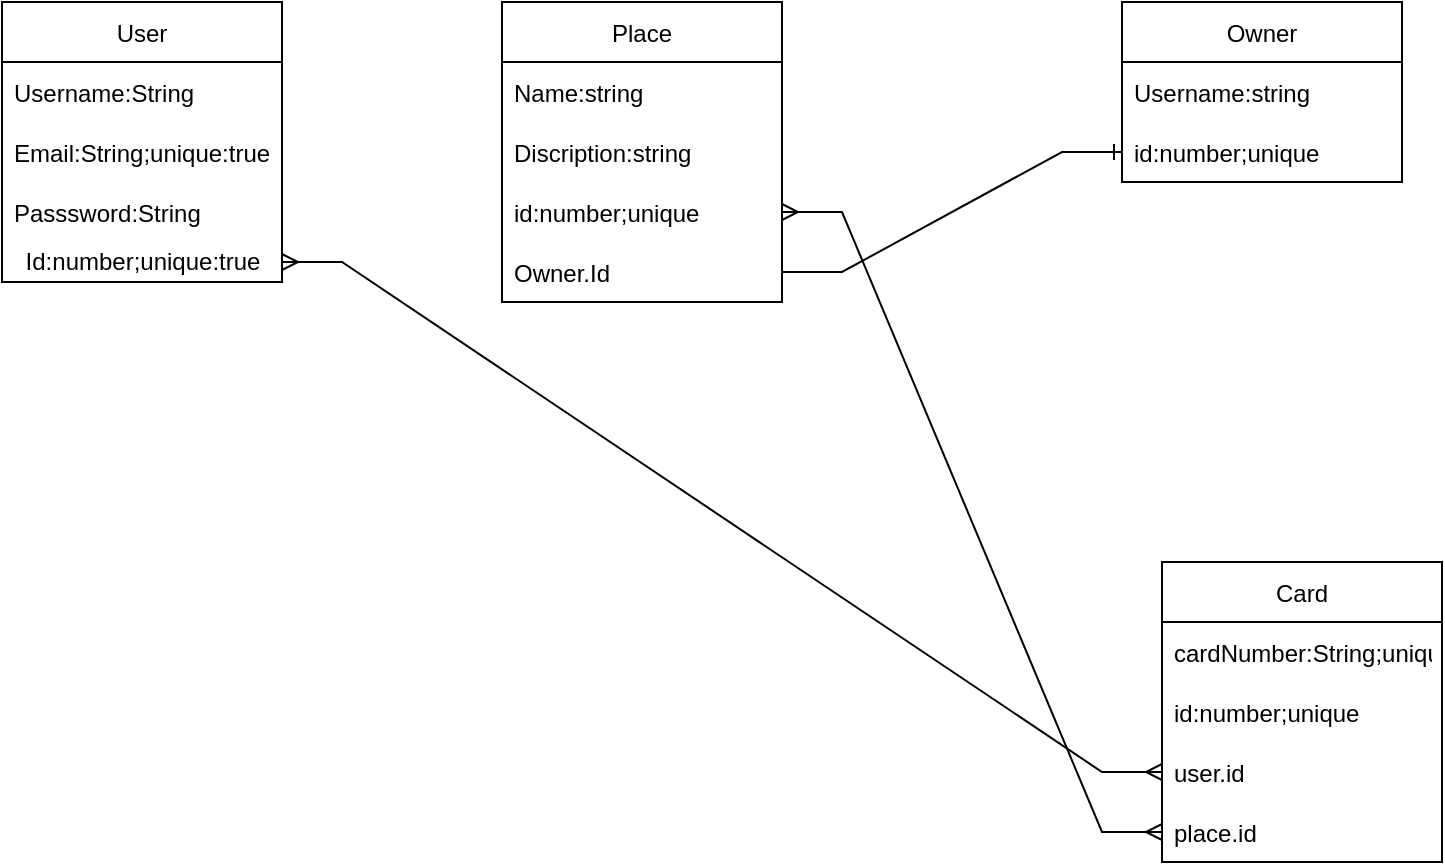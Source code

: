 <mxfile version="17.2.4" type="device"><diagram id="C5RBs43oDa-KdzZeNtuy" name="Page-1"><mxGraphModel dx="1422" dy="789" grid="1" gridSize="10" guides="1" tooltips="1" connect="1" arrows="1" fold="1" page="1" pageScale="1" pageWidth="827" pageHeight="1169" math="0" shadow="0"><root><mxCell id="WIyWlLk6GJQsqaUBKTNV-0"/><mxCell id="WIyWlLk6GJQsqaUBKTNV-1" parent="WIyWlLk6GJQsqaUBKTNV-0"/><mxCell id="Y53MPiM4IWaaeZWTqd5M-31" value="User" style="swimlane;fontStyle=0;childLayout=stackLayout;horizontal=1;startSize=30;horizontalStack=0;resizeParent=1;resizeParentMax=0;resizeLast=0;collapsible=1;marginBottom=0;" vertex="1" parent="WIyWlLk6GJQsqaUBKTNV-1"><mxGeometry x="50" y="60" width="140" height="140" as="geometry"/></mxCell><mxCell id="Y53MPiM4IWaaeZWTqd5M-32" value="Username:String" style="text;strokeColor=none;fillColor=none;align=left;verticalAlign=middle;spacingLeft=4;spacingRight=4;overflow=hidden;points=[[0,0.5],[1,0.5]];portConstraint=eastwest;rotatable=0;" vertex="1" parent="Y53MPiM4IWaaeZWTqd5M-31"><mxGeometry y="30" width="140" height="30" as="geometry"/></mxCell><mxCell id="Y53MPiM4IWaaeZWTqd5M-33" value="Email:String;unique:true" style="text;strokeColor=none;fillColor=none;align=left;verticalAlign=middle;spacingLeft=4;spacingRight=4;overflow=hidden;points=[[0,0.5],[1,0.5]];portConstraint=eastwest;rotatable=0;" vertex="1" parent="Y53MPiM4IWaaeZWTqd5M-31"><mxGeometry y="60" width="140" height="30" as="geometry"/></mxCell><mxCell id="Y53MPiM4IWaaeZWTqd5M-34" value="Passsword:String" style="text;strokeColor=none;fillColor=none;align=left;verticalAlign=middle;spacingLeft=4;spacingRight=4;overflow=hidden;points=[[0,0.5],[1,0.5]];portConstraint=eastwest;rotatable=0;" vertex="1" parent="Y53MPiM4IWaaeZWTqd5M-31"><mxGeometry y="90" width="140" height="30" as="geometry"/></mxCell><mxCell id="Y53MPiM4IWaaeZWTqd5M-35" value="Id:number;unique:true" style="text;html=1;align=center;verticalAlign=middle;resizable=0;points=[];autosize=1;strokeColor=none;fillColor=none;" vertex="1" parent="Y53MPiM4IWaaeZWTqd5M-31"><mxGeometry y="120" width="140" height="20" as="geometry"/></mxCell><mxCell id="Y53MPiM4IWaaeZWTqd5M-49" style="edgeStyle=orthogonalEdgeStyle;rounded=0;orthogonalLoop=1;jettySize=auto;html=1;exitX=1;exitY=0.5;exitDx=0;exitDy=0;" edge="1" parent="Y53MPiM4IWaaeZWTqd5M-31" source="Y53MPiM4IWaaeZWTqd5M-32" target="Y53MPiM4IWaaeZWTqd5M-32"><mxGeometry relative="1" as="geometry"/></mxCell><mxCell id="Y53MPiM4IWaaeZWTqd5M-36" value="Place" style="swimlane;fontStyle=0;childLayout=stackLayout;horizontal=1;startSize=30;horizontalStack=0;resizeParent=1;resizeParentMax=0;resizeLast=0;collapsible=1;marginBottom=0;" vertex="1" parent="WIyWlLk6GJQsqaUBKTNV-1"><mxGeometry x="300" y="60" width="140" height="150" as="geometry"/></mxCell><mxCell id="Y53MPiM4IWaaeZWTqd5M-37" value="Name:string" style="text;strokeColor=none;fillColor=none;align=left;verticalAlign=middle;spacingLeft=4;spacingRight=4;overflow=hidden;points=[[0,0.5],[1,0.5]];portConstraint=eastwest;rotatable=0;" vertex="1" parent="Y53MPiM4IWaaeZWTqd5M-36"><mxGeometry y="30" width="140" height="30" as="geometry"/></mxCell><mxCell id="Y53MPiM4IWaaeZWTqd5M-38" value="Discription:string" style="text;strokeColor=none;fillColor=none;align=left;verticalAlign=middle;spacingLeft=4;spacingRight=4;overflow=hidden;points=[[0,0.5],[1,0.5]];portConstraint=eastwest;rotatable=0;" vertex="1" parent="Y53MPiM4IWaaeZWTqd5M-36"><mxGeometry y="60" width="140" height="30" as="geometry"/></mxCell><mxCell id="Y53MPiM4IWaaeZWTqd5M-39" value="id:number;unique" style="text;strokeColor=none;fillColor=none;align=left;verticalAlign=middle;spacingLeft=4;spacingRight=4;overflow=hidden;points=[[0,0.5],[1,0.5]];portConstraint=eastwest;rotatable=0;" vertex="1" parent="Y53MPiM4IWaaeZWTqd5M-36"><mxGeometry y="90" width="140" height="30" as="geometry"/></mxCell><mxCell id="Y53MPiM4IWaaeZWTqd5M-53" value="Owner.Id" style="text;strokeColor=none;fillColor=none;align=left;verticalAlign=middle;spacingLeft=4;spacingRight=4;overflow=hidden;points=[[0,0.5],[1,0.5]];portConstraint=eastwest;rotatable=0;" vertex="1" parent="Y53MPiM4IWaaeZWTqd5M-36"><mxGeometry y="120" width="140" height="30" as="geometry"/></mxCell><mxCell id="Y53MPiM4IWaaeZWTqd5M-40" value="Owner" style="swimlane;fontStyle=0;childLayout=stackLayout;horizontal=1;startSize=30;horizontalStack=0;resizeParent=1;resizeParentMax=0;resizeLast=0;collapsible=1;marginBottom=0;" vertex="1" parent="WIyWlLk6GJQsqaUBKTNV-1"><mxGeometry x="610" y="60" width="140" height="90" as="geometry"/></mxCell><mxCell id="Y53MPiM4IWaaeZWTqd5M-41" value="Username:string" style="text;strokeColor=none;fillColor=none;align=left;verticalAlign=middle;spacingLeft=4;spacingRight=4;overflow=hidden;points=[[0,0.5],[1,0.5]];portConstraint=eastwest;rotatable=0;" vertex="1" parent="Y53MPiM4IWaaeZWTqd5M-40"><mxGeometry y="30" width="140" height="30" as="geometry"/></mxCell><mxCell id="Y53MPiM4IWaaeZWTqd5M-42" value="id:number;unique" style="text;strokeColor=none;fillColor=none;align=left;verticalAlign=middle;spacingLeft=4;spacingRight=4;overflow=hidden;points=[[0,0.5],[1,0.5]];portConstraint=eastwest;rotatable=0;" vertex="1" parent="Y53MPiM4IWaaeZWTqd5M-40"><mxGeometry y="60" width="140" height="30" as="geometry"/></mxCell><mxCell id="Y53MPiM4IWaaeZWTqd5M-44" value="Card" style="swimlane;fontStyle=0;childLayout=stackLayout;horizontal=1;startSize=30;horizontalStack=0;resizeParent=1;resizeParentMax=0;resizeLast=0;collapsible=1;marginBottom=0;" vertex="1" parent="WIyWlLk6GJQsqaUBKTNV-1"><mxGeometry x="630" y="340" width="140" height="150" as="geometry"/></mxCell><mxCell id="Y53MPiM4IWaaeZWTqd5M-45" value="cardNumber:String;unique" style="text;strokeColor=none;fillColor=none;align=left;verticalAlign=middle;spacingLeft=4;spacingRight=4;overflow=hidden;points=[[0,0.5],[1,0.5]];portConstraint=eastwest;rotatable=0;" vertex="1" parent="Y53MPiM4IWaaeZWTqd5M-44"><mxGeometry y="30" width="140" height="30" as="geometry"/></mxCell><mxCell id="Y53MPiM4IWaaeZWTqd5M-46" value="id:number;unique" style="text;strokeColor=none;fillColor=none;align=left;verticalAlign=middle;spacingLeft=4;spacingRight=4;overflow=hidden;points=[[0,0.5],[1,0.5]];portConstraint=eastwest;rotatable=0;" vertex="1" parent="Y53MPiM4IWaaeZWTqd5M-44"><mxGeometry y="60" width="140" height="30" as="geometry"/></mxCell><mxCell id="Y53MPiM4IWaaeZWTqd5M-57" value="user.id" style="text;strokeColor=none;fillColor=none;align=left;verticalAlign=middle;spacingLeft=4;spacingRight=4;overflow=hidden;points=[[0,0.5],[1,0.5]];portConstraint=eastwest;rotatable=0;" vertex="1" parent="Y53MPiM4IWaaeZWTqd5M-44"><mxGeometry y="90" width="140" height="30" as="geometry"/></mxCell><mxCell id="Y53MPiM4IWaaeZWTqd5M-58" value="place.id" style="text;strokeColor=none;fillColor=none;align=left;verticalAlign=middle;spacingLeft=4;spacingRight=4;overflow=hidden;points=[[0,0.5],[1,0.5]];portConstraint=eastwest;rotatable=0;" vertex="1" parent="Y53MPiM4IWaaeZWTqd5M-44"><mxGeometry y="120" width="140" height="30" as="geometry"/></mxCell><mxCell id="Y53MPiM4IWaaeZWTqd5M-55" value="" style="edgeStyle=entityRelationEdgeStyle;fontSize=12;html=1;endArrow=ERone;endFill=1;rounded=0;exitX=1;exitY=0.5;exitDx=0;exitDy=0;entryX=0;entryY=0.5;entryDx=0;entryDy=0;" edge="1" parent="WIyWlLk6GJQsqaUBKTNV-1" source="Y53MPiM4IWaaeZWTqd5M-53" target="Y53MPiM4IWaaeZWTqd5M-42"><mxGeometry width="100" height="100" relative="1" as="geometry"><mxPoint x="500" y="200" as="sourcePoint"/><mxPoint x="600" y="100" as="targetPoint"/></mxGeometry></mxCell><mxCell id="Y53MPiM4IWaaeZWTqd5M-59" value="" style="edgeStyle=entityRelationEdgeStyle;fontSize=12;html=1;endArrow=ERmany;startArrow=ERmany;rounded=0;" edge="1" parent="WIyWlLk6GJQsqaUBKTNV-1" source="Y53MPiM4IWaaeZWTqd5M-57" target="Y53MPiM4IWaaeZWTqd5M-35"><mxGeometry width="100" height="100" relative="1" as="geometry"><mxPoint x="130" y="410" as="sourcePoint"/><mxPoint x="230" y="310" as="targetPoint"/></mxGeometry></mxCell><mxCell id="Y53MPiM4IWaaeZWTqd5M-60" value="" style="edgeStyle=entityRelationEdgeStyle;fontSize=12;html=1;endArrow=ERmany;startArrow=ERmany;rounded=0;exitX=1;exitY=0.5;exitDx=0;exitDy=0;entryX=0;entryY=0.5;entryDx=0;entryDy=0;" edge="1" parent="WIyWlLk6GJQsqaUBKTNV-1" source="Y53MPiM4IWaaeZWTqd5M-39" target="Y53MPiM4IWaaeZWTqd5M-58"><mxGeometry width="100" height="100" relative="1" as="geometry"><mxPoint x="500" y="100" as="sourcePoint"/><mxPoint x="600" as="targetPoint"/></mxGeometry></mxCell></root></mxGraphModel></diagram></mxfile>